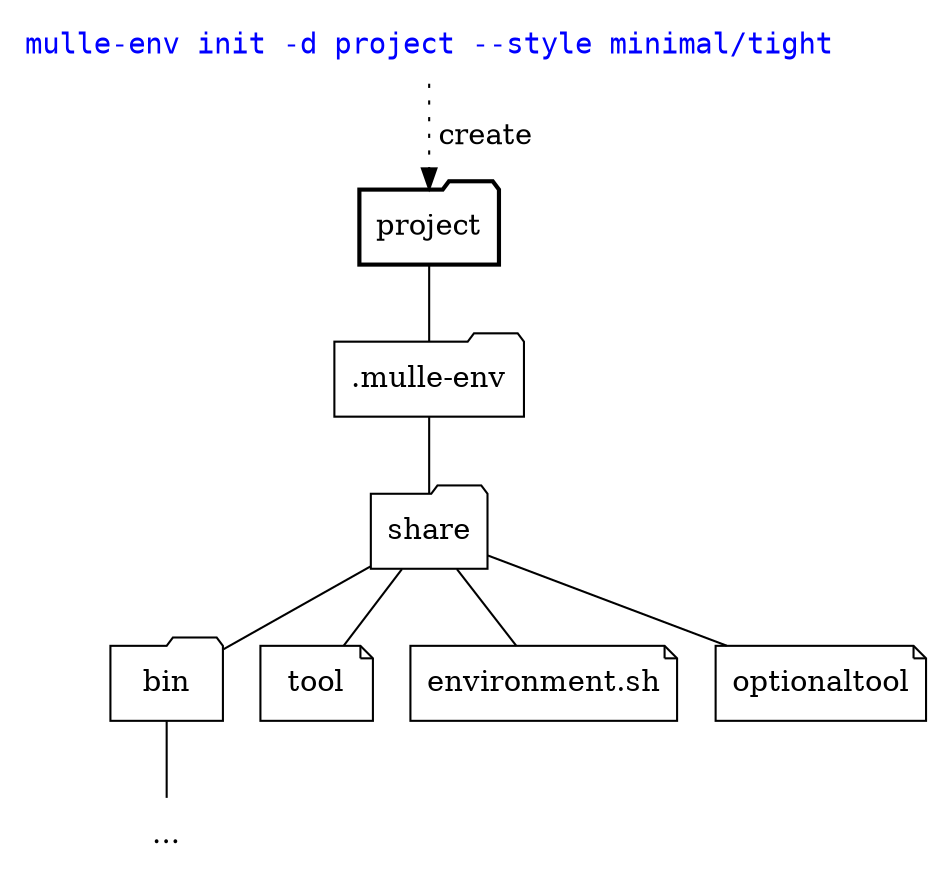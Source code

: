 digraph G {
    graph [rankdir = TD];

    node[shape=note];
    edge[arrowhead=none];

        "mulle-env init" [ label="mulle-env init -d project --style minimal/tight",
                           fontname="monospace",
                           fontcolor="blue",
                           shape="none" ]

        "mulle-env init" -> "project" [ arrowhead="", style="dotted", label=" create"]
         "project"     [ shape="folder", penwidth="2" ]
        ".mulle-env"   [ shape="folder" ]
        "share"        [ shape="folder" ]
        "bin"          [ shape="folder" ]

        "tool"
        "environment.sh"

        "project"    ->  ".mulle-env"
        ".mulle-env" ->  "share"
        "share"      -> "environment.sh"
        "share"      -> "tool"
        "share"      -> "optionaltool"
        "share"      -> "bin"
        "bin"        ->     "..."
        "..." [ shape="none"]
}
